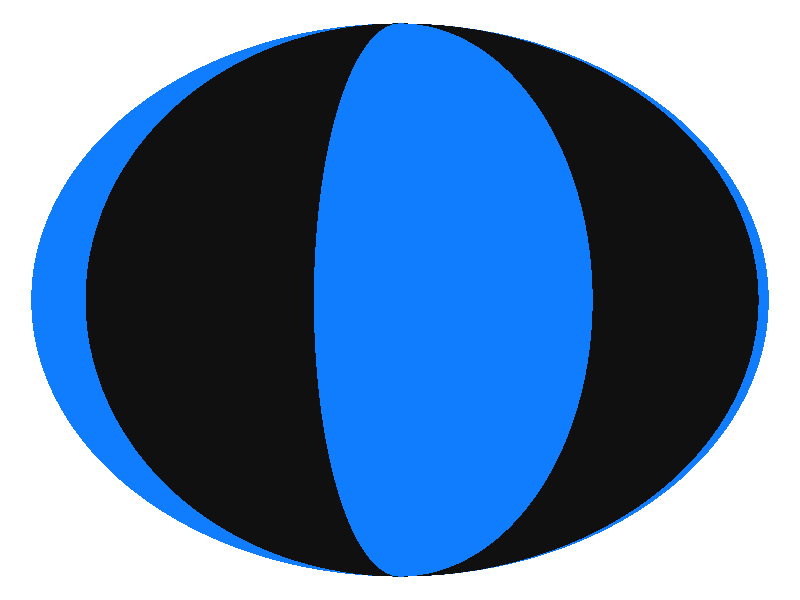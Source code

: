 #declare TEST = false;
#declare FINAL_BALL = true; // +w1024 +h1024 +ki0 +kf0.9 +kfi0 +kff9 +ua +fn
#declare FINAL_GLOSS = false; // +w1024 +h1024 +fn

#version 3.6

global_settings
{
    assumed_gamma 1
}

background
{
    #if (FINAL_GLOSS)
    color rgb 0
    #else
    color rgbt 1
    #end
}

camera
{
    orthographic
    location 1000*z
    look_at 0
    up 2*y
    right 2*x
}

// main light
light_source
{
    100*<1, 3, 6>
    color rgb 0.9
    parallel
    point_at 0
}

// filler
light_source
{
    100*<-3, 1, 1>
    color rgb 0.02
    parallel
    point_at 0
}

// straight-on filler
light_source
{
    100*<0, 0, 1>
    color rgb 0.08
    parallel
    point_at 0
}

// sliderbawl
sphere
{
    0, 59/64
    texture
    {
        pigment
        {
            radial
            frequency 4
            color_map
            {
                [0, 0.5 color rgb <0.005, 0.205, 1.000> color rgb <0.005, 0.205, 1.000>]
                [0.5, 1 color rgb <0.005, 0.005, 0.005> color rgb <0.005, 0.005, 0.005>]
            }
            rotate (clock+0.35)*-90*y
        }
        finish
        {
            #if (TEST | FINAL_BALL)
            diffuse 0.95 ambient 0.00
            #else
            diffuse 0 ambient 0
            #end
            #if (TEST | FINAL_GLOSS)
            reflection {0.02, 0.03}
            conserve_energy
            #end
        }
    }
}

// skysphere to provide shine
// (this isn't a sky_sphere because of the need for no_image)
sphere
{
    0, 1
    
    texture
    {
        pigment
        {
            gradient y
            color_map
            {
                [0, 0.5 color rgb 0 color rgb 0]
                [0.5 color rgb 1]
                [1 color rgb 0.2]
            }
            scale 2.2
            translate 1*y
            rotate 20*x
        }
        finish {diffuse 0 ambient 1}
    }
    
    scale 10000
    hollow
    no_image
}
